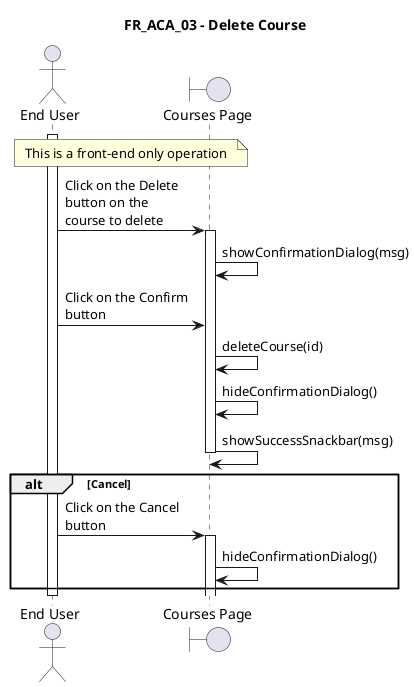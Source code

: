 @startuml FR_ACA_03
title FR_ACA_03 - Delete Course
skinparam maxMessageSize 125

actor "End User" as eu
boundary "Courses Page" as fe
' control "TimetableController" as ct
' entity "Timetable" as en
' database "Database" as db

note across : This is a front-end only operation


activate eu

eu -> fe ++ : Click on the Delete button on the course to delete
fe -> fe : showConfirmationDialog(msg)
eu -> fe : Click on the Confirm button

fe -> fe : deleteCourse(id)
fe -> fe : hideConfirmationDialog()
fe -> fe -- : showSuccessSnackbar(msg)

alt Cancel
    eu -> fe ++ : Click on the Cancel button
    fe -> fe : hideConfirmationDialog()
end

deactivate eu

@enduml